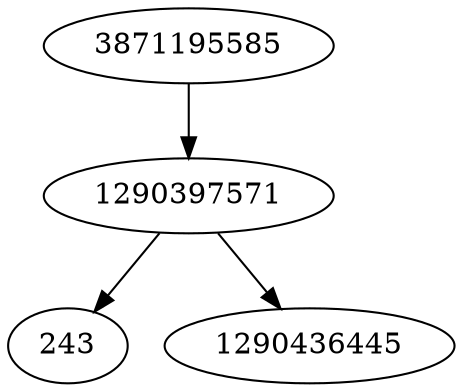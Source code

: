 strict digraph  {
3871195585;
243;
1290397571;
1290436445;
3871195585 -> 1290397571;
1290397571 -> 243;
1290397571 -> 1290436445;
}
